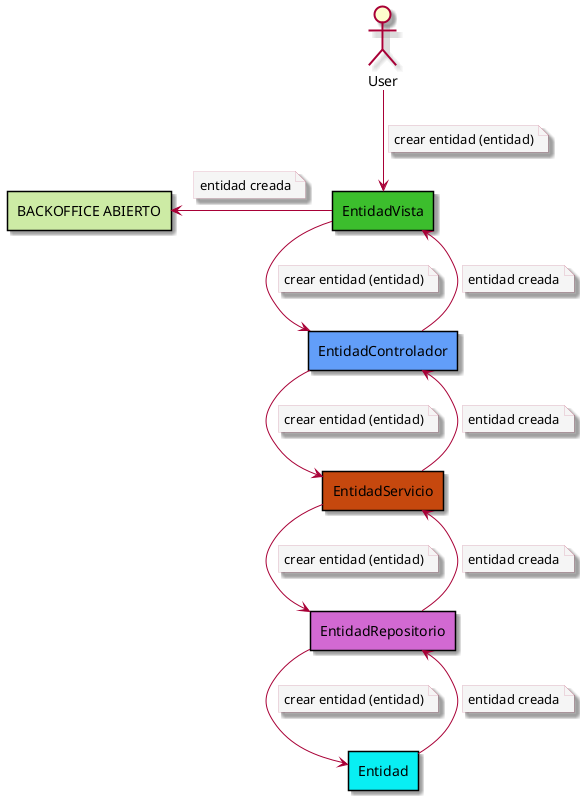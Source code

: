 @startuml crear_Entidad

skin rose
skinparam {
    NoteBorderThickness 0
    NoteBackgroundColor #whiteSmoke
    RectangleBackgroundColor #whiteSmoke
    ArchimateBackgroundColor #whiteSmoke
}


actor User
rectangle #3CBE2D EntidadVista
rectangle #629EF9 EntidadControlador
rectangle #C6480E EntidadServicio
rectangle #D269D2 EntidadRepositorio
rectangle #08EFF3 Entidad
rectangle #CDEBA5 "BACKOFFICE ABIERTO" as OpenDashboard

EntidadVista -left-> OpenDashboard
note on link
    entidad creada
end note

User --> EntidadVista
note on link
    crear entidad (entidad)
end note

EntidadVista --> EntidadControlador
note on link
    crear entidad (entidad)
end note

EntidadControlador --> EntidadServicio
note on link
    crear entidad (entidad)
end note

EntidadServicio --> EntidadRepositorio
note on link
    crear entidad (entidad)
end note

EntidadRepositorio --> Entidad
note on link
    crear entidad (entidad)
end note

Entidad --> EntidadRepositorio
note on link
    entidad creada
end note

EntidadRepositorio --> EntidadServicio
note on link
    entidad creada
end note


EntidadServicio --> EntidadControlador
note on link
    entidad creada
end note

EntidadControlador --> EntidadVista
note on link
    entidad creada
end note



@enduml
